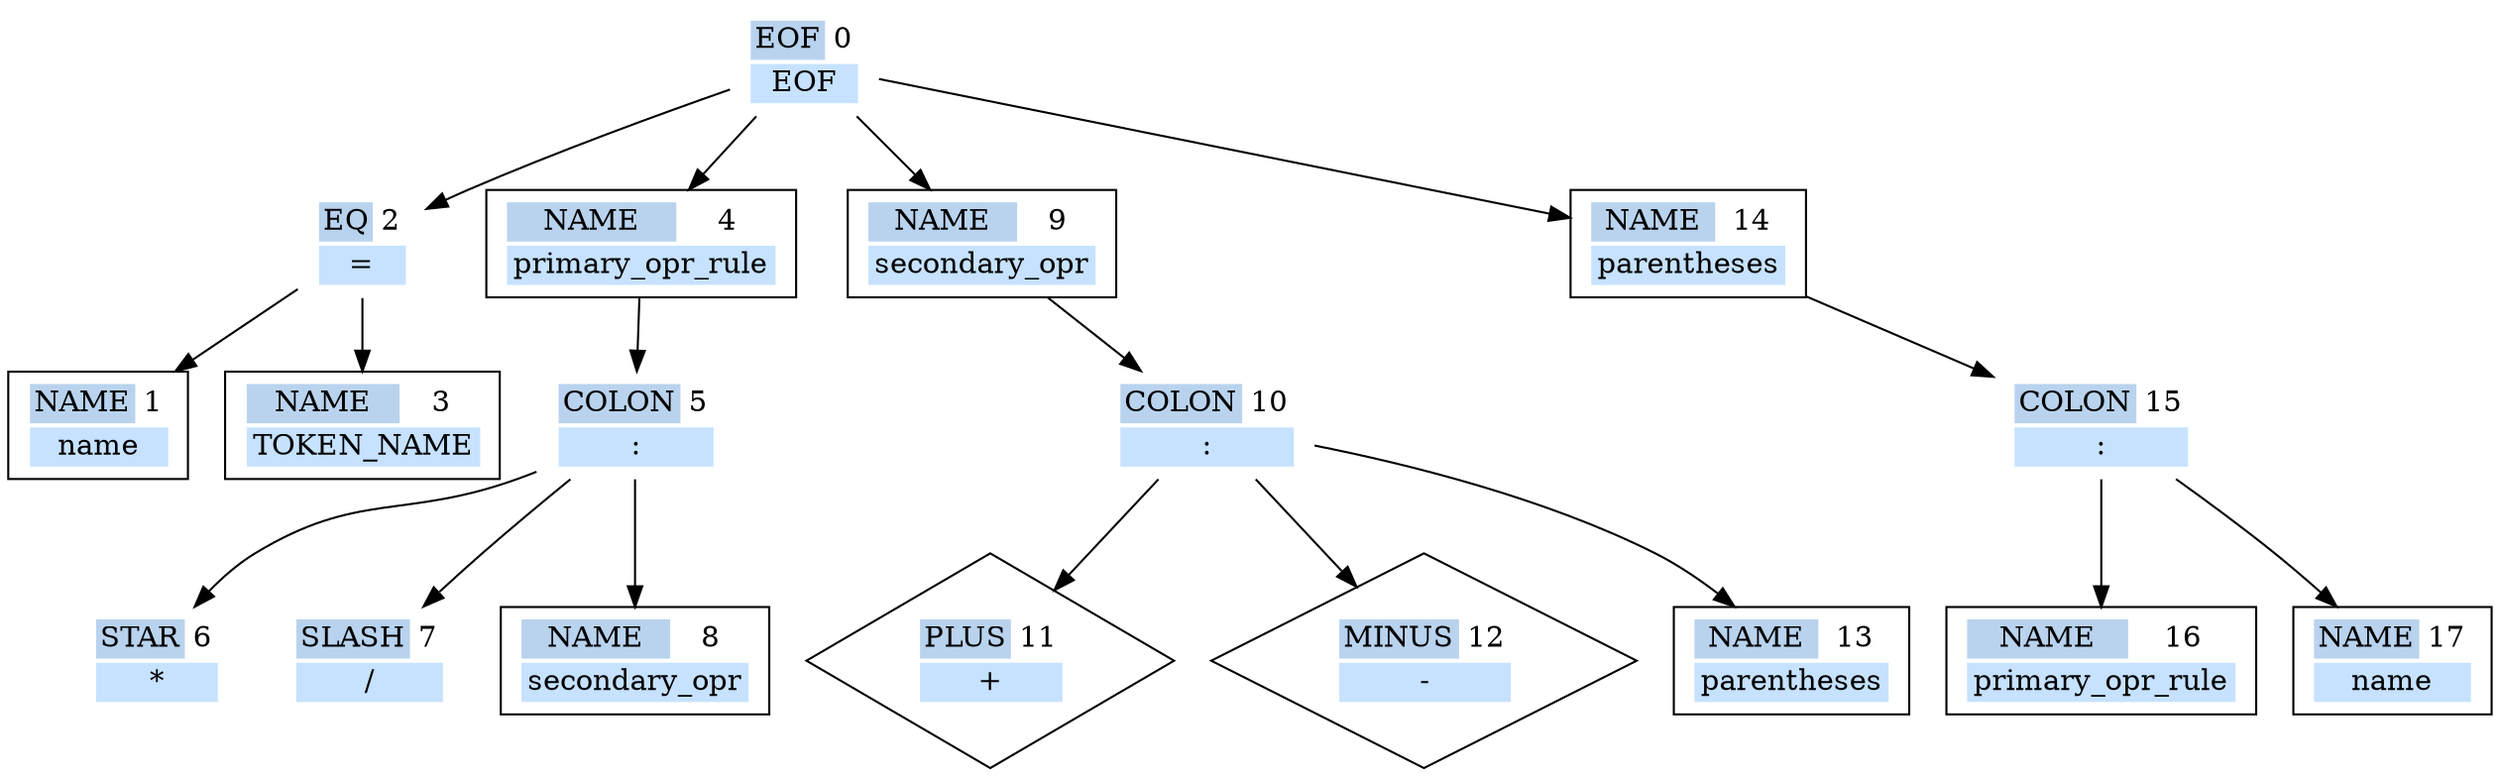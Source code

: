 digraph G{
	graph [ dpi = 50 ];
	n0 [shape=none label=<
		<table border="0">
			<tr><td colspan="1" bgcolor="slategray2">EOF</td><td>0</td></tr>
			<tr><td colspan="2" bgcolor="slategray1">EOF</td></tr>
		</table>
	>]

	n2 [shape=none label=<
		<table border="0">
			<tr><td colspan="1" bgcolor="slategray2">EQ</td><td>2</td></tr>
			<tr><td colspan="2" bgcolor="slategray1">=</td></tr>
		</table>
	>]

	n1 [shape=rectangle label=<
		<table border="0">
			<tr><td colspan="1" bgcolor="slategray2">NAME</td><td>1</td></tr>
			<tr><td colspan="2" bgcolor="slategray1">name</td></tr>
		</table>
	>]

	n3 [shape=rectangle label=<
		<table border="0">
			<tr><td colspan="1" bgcolor="slategray2">NAME</td><td>3</td></tr>
			<tr><td colspan="2" bgcolor="slategray1">TOKEN_NAME</td></tr>
		</table>
	>]

	n4 [shape=rectangle label=<
		<table border="0">
			<tr><td colspan="1" bgcolor="slategray2">NAME</td><td>4</td></tr>
			<tr><td colspan="2" bgcolor="slategray1">primary_opr_rule</td></tr>
		</table>
	>]

	n5 [shape=none label=<
		<table border="0">
			<tr><td colspan="1" bgcolor="slategray2">COLON</td><td>5</td></tr>
			<tr><td colspan="2" bgcolor="slategray1">:</td></tr>
		</table>
	>]

	n6 [shape=none label=<
		<table border="0">
			<tr><td colspan="1" bgcolor="slategray2">STAR</td><td>6</td></tr>
			<tr><td colspan="2" bgcolor="slategray1">*</td></tr>
		</table>
	>]

	n7 [shape=none label=<
		<table border="0">
			<tr><td colspan="1" bgcolor="slategray2">SLASH</td><td>7</td></tr>
			<tr><td colspan="2" bgcolor="slategray1">/</td></tr>
		</table>
	>]

	n8 [shape=rectangle label=<
		<table border="0">
			<tr><td colspan="1" bgcolor="slategray2">NAME</td><td>8</td></tr>
			<tr><td colspan="2" bgcolor="slategray1">secondary_opr</td></tr>
		</table>
	>]

	n9 [shape=rectangle label=<
		<table border="0">
			<tr><td colspan="1" bgcolor="slategray2">NAME</td><td>9</td></tr>
			<tr><td colspan="2" bgcolor="slategray1">secondary_opr</td></tr>
		</table>
	>]

	n10 [shape=none label=<
		<table border="0">
			<tr><td colspan="1" bgcolor="slategray2">COLON</td><td>10</td></tr>
			<tr><td colspan="2" bgcolor="slategray1">:</td></tr>
		</table>
	>]

	n11 [shape=diamond label=<
		<table border="0">
			<tr><td colspan="1" bgcolor="slategray2">PLUS</td><td>11</td></tr>
			<tr><td colspan="2" bgcolor="slategray1">+</td></tr>
		</table>
	>]

	n12 [shape=diamond label=<
		<table border="0">
			<tr><td colspan="1" bgcolor="slategray2">MINUS</td><td>12</td></tr>
			<tr><td colspan="2" bgcolor="slategray1">-</td></tr>
		</table>
	>]

	n13 [shape=rectangle label=<
		<table border="0">
			<tr><td colspan="1" bgcolor="slategray2">NAME</td><td>13</td></tr>
			<tr><td colspan="2" bgcolor="slategray1">parentheses</td></tr>
		</table>
	>]

	n14 [shape=rectangle label=<
		<table border="0">
			<tr><td colspan="1" bgcolor="slategray2">NAME</td><td>14</td></tr>
			<tr><td colspan="2" bgcolor="slategray1">parentheses</td></tr>
		</table>
	>]

	n15 [shape=none label=<
		<table border="0">
			<tr><td colspan="1" bgcolor="slategray2">COLON</td><td>15</td></tr>
			<tr><td colspan="2" bgcolor="slategray1">:</td></tr>
		</table>
	>]

	n16 [shape=rectangle label=<
		<table border="0">
			<tr><td colspan="1" bgcolor="slategray2">NAME</td><td>16</td></tr>
			<tr><td colspan="2" bgcolor="slategray1">primary_opr_rule</td></tr>
		</table>
	>]

	n17 [shape=rectangle label=<
		<table border="0">
			<tr><td colspan="1" bgcolor="slategray2">NAME</td><td>17</td></tr>
			<tr><td colspan="2" bgcolor="slategray1">name</td></tr>
		</table>
	>]

	n0 -> n2
	n0 -> n4
	n0 -> n9
	n0 -> n14
	n2 -> n1
	n2 -> n3
	n4 -> n5
	n5 -> n6
	n5 -> n7
	n5 -> n8
	n9 -> n10
	n10 -> n11
	n10 -> n12
	n10 -> n13
	n14 -> n15
	n15 -> n16
	n15 -> n17
}
